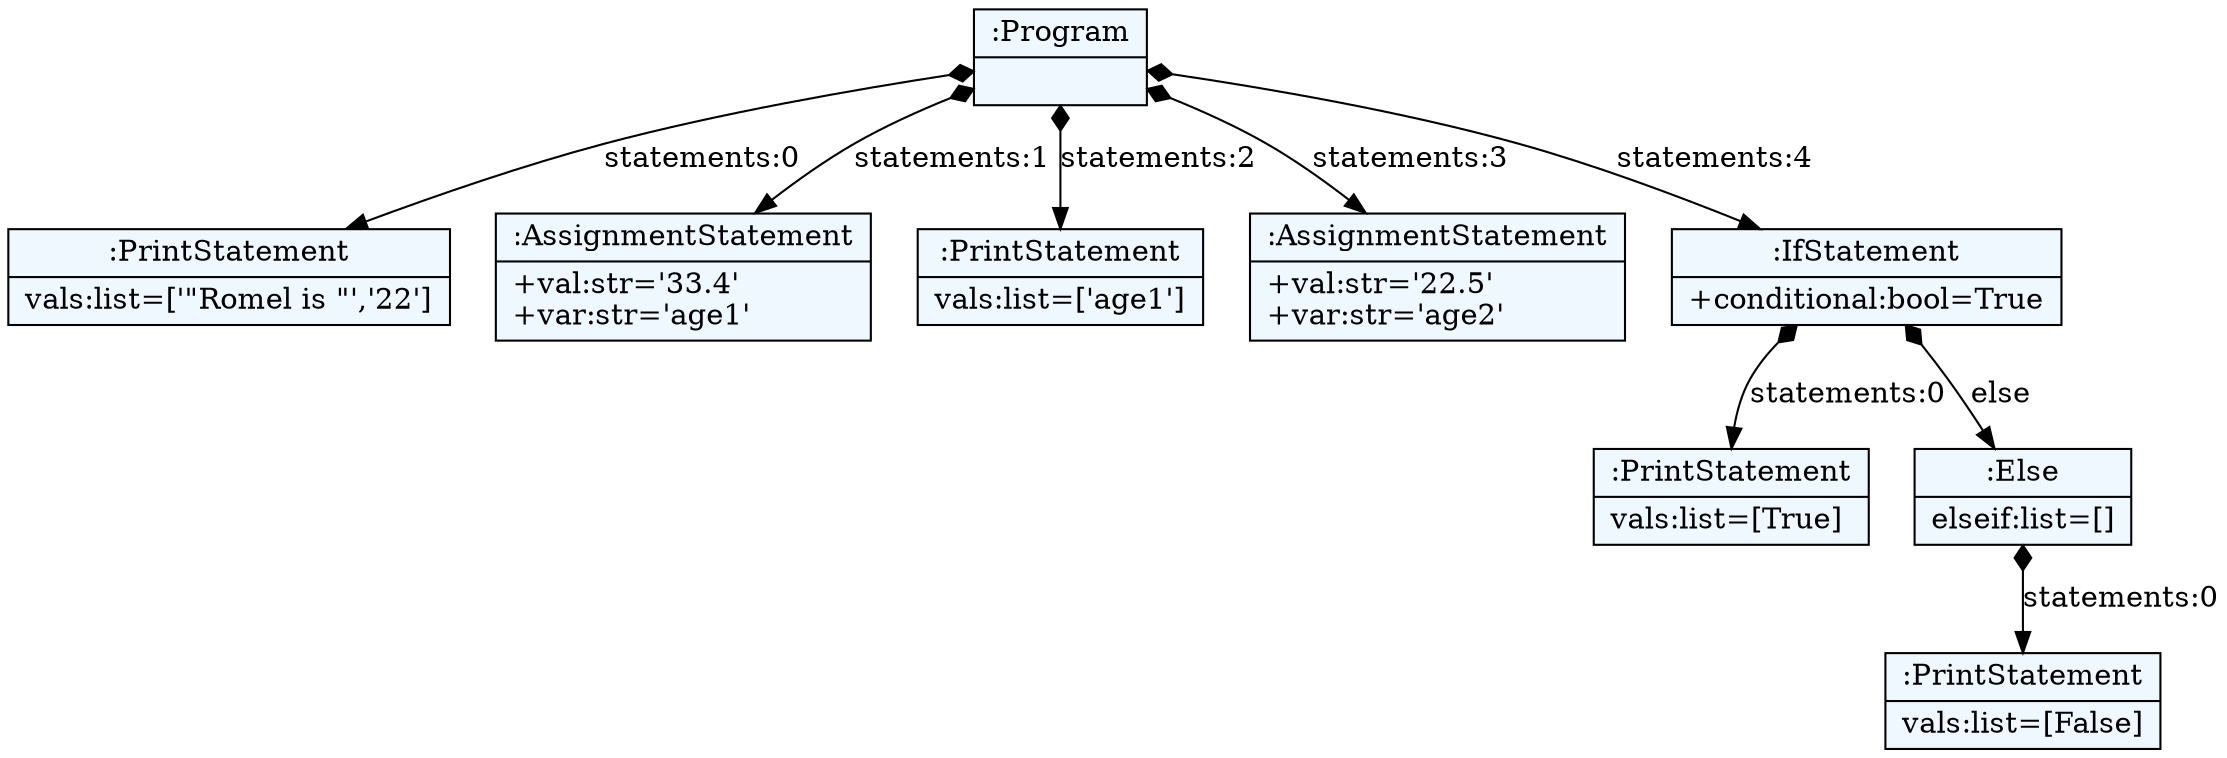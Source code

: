 
    digraph textX {
    fontname = "Bitstream Vera Sans"
    fontsize = 8
    node[
        shape=record,
        style=filled,
        fillcolor=aliceblue
    ]
    nodesep = 0.3
    edge[dir=black,arrowtail=empty]


2411196412128 -> 2411196408768 [label="statements:0" arrowtail=diamond dir=both]
2411196408768[label="{:PrintStatement|vals:list=['\"Romel is \"','22']\l}"]
2411196412128 -> 2411196412464 [label="statements:1" arrowtail=diamond dir=both]
2411196412464[label="{:AssignmentStatement|+val:str='33.4'\l+var:str='age1'\l}"]
2411196412128 -> 2411196950608 [label="statements:2" arrowtail=diamond dir=both]
2411196950608[label="{:PrintStatement|vals:list=['age1']\l}"]
2411196412128 -> 2411196950928 [label="statements:3" arrowtail=diamond dir=both]
2411196950928[label="{:AssignmentStatement|+val:str='22.5'\l+var:str='age2'\l}"]
2411196412128 -> 2411196412800 [label="statements:4" arrowtail=diamond dir=both]
2411196412800 -> 2411196951248 [label="statements:0" arrowtail=diamond dir=both]
2411196951248[label="{:PrintStatement|vals:list=[True]\l}"]
2411196412800 -> 2411196413136 [label="else" arrowtail=diamond dir=both]
2411196413136 -> 2411196717984 [label="statements:0" arrowtail=diamond dir=both]
2411196717984[label="{:PrintStatement|vals:list=[False]\l}"]
2411196413136[label="{:Else|elseif:list=[]\l}"]
2411196412800[label="{:IfStatement|+conditional:bool=True\l}"]
2411196412128[label="{:Program|}"]

}

